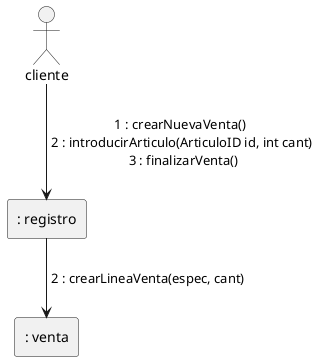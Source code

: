 @startuml


agent ": registro" as 1

agent ": venta" as 3

 
actor cliente

cliente --> 1 : "1 : crearNuevaVenta() \n 2 : introducirArticulo(ArticuloID id, int cant) \n 3 : finalizarVenta()"


1 --> 3 : " 2 : crearLineaVenta(espec, cant)"


@enduml